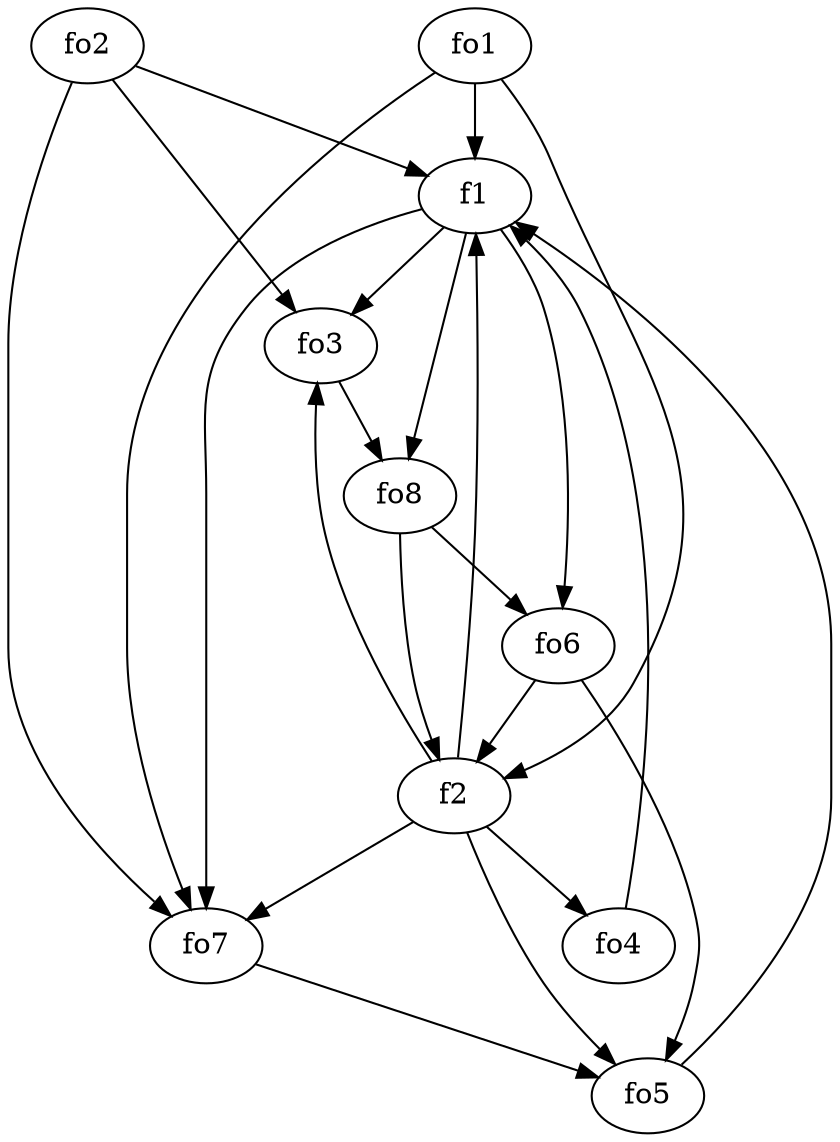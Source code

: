 strict digraph  {
f1;
f2;
fo1;
fo2;
fo3;
fo4;
fo5;
fo6;
fo7;
fo8;
f1 -> fo7  [weight=2];
f1 -> fo3  [weight=2];
f1 -> fo8  [weight=2];
f1 -> fo6  [weight=2];
f2 -> fo7  [weight=2];
f2 -> fo3  [weight=2];
f2 -> f1  [weight=2];
f2 -> fo4  [weight=2];
f2 -> fo5  [weight=2];
fo1 -> f1  [weight=2];
fo1 -> fo7  [weight=2];
fo1 -> f2  [weight=2];
fo2 -> f1  [weight=2];
fo2 -> fo3  [weight=2];
fo2 -> fo7  [weight=2];
fo3 -> fo8  [weight=2];
fo4 -> f1  [weight=2];
fo5 -> f1  [weight=2];
fo6 -> fo5  [weight=2];
fo6 -> f2  [weight=2];
fo7 -> fo5  [weight=2];
fo8 -> f2  [weight=2];
fo8 -> fo6  [weight=2];
}
